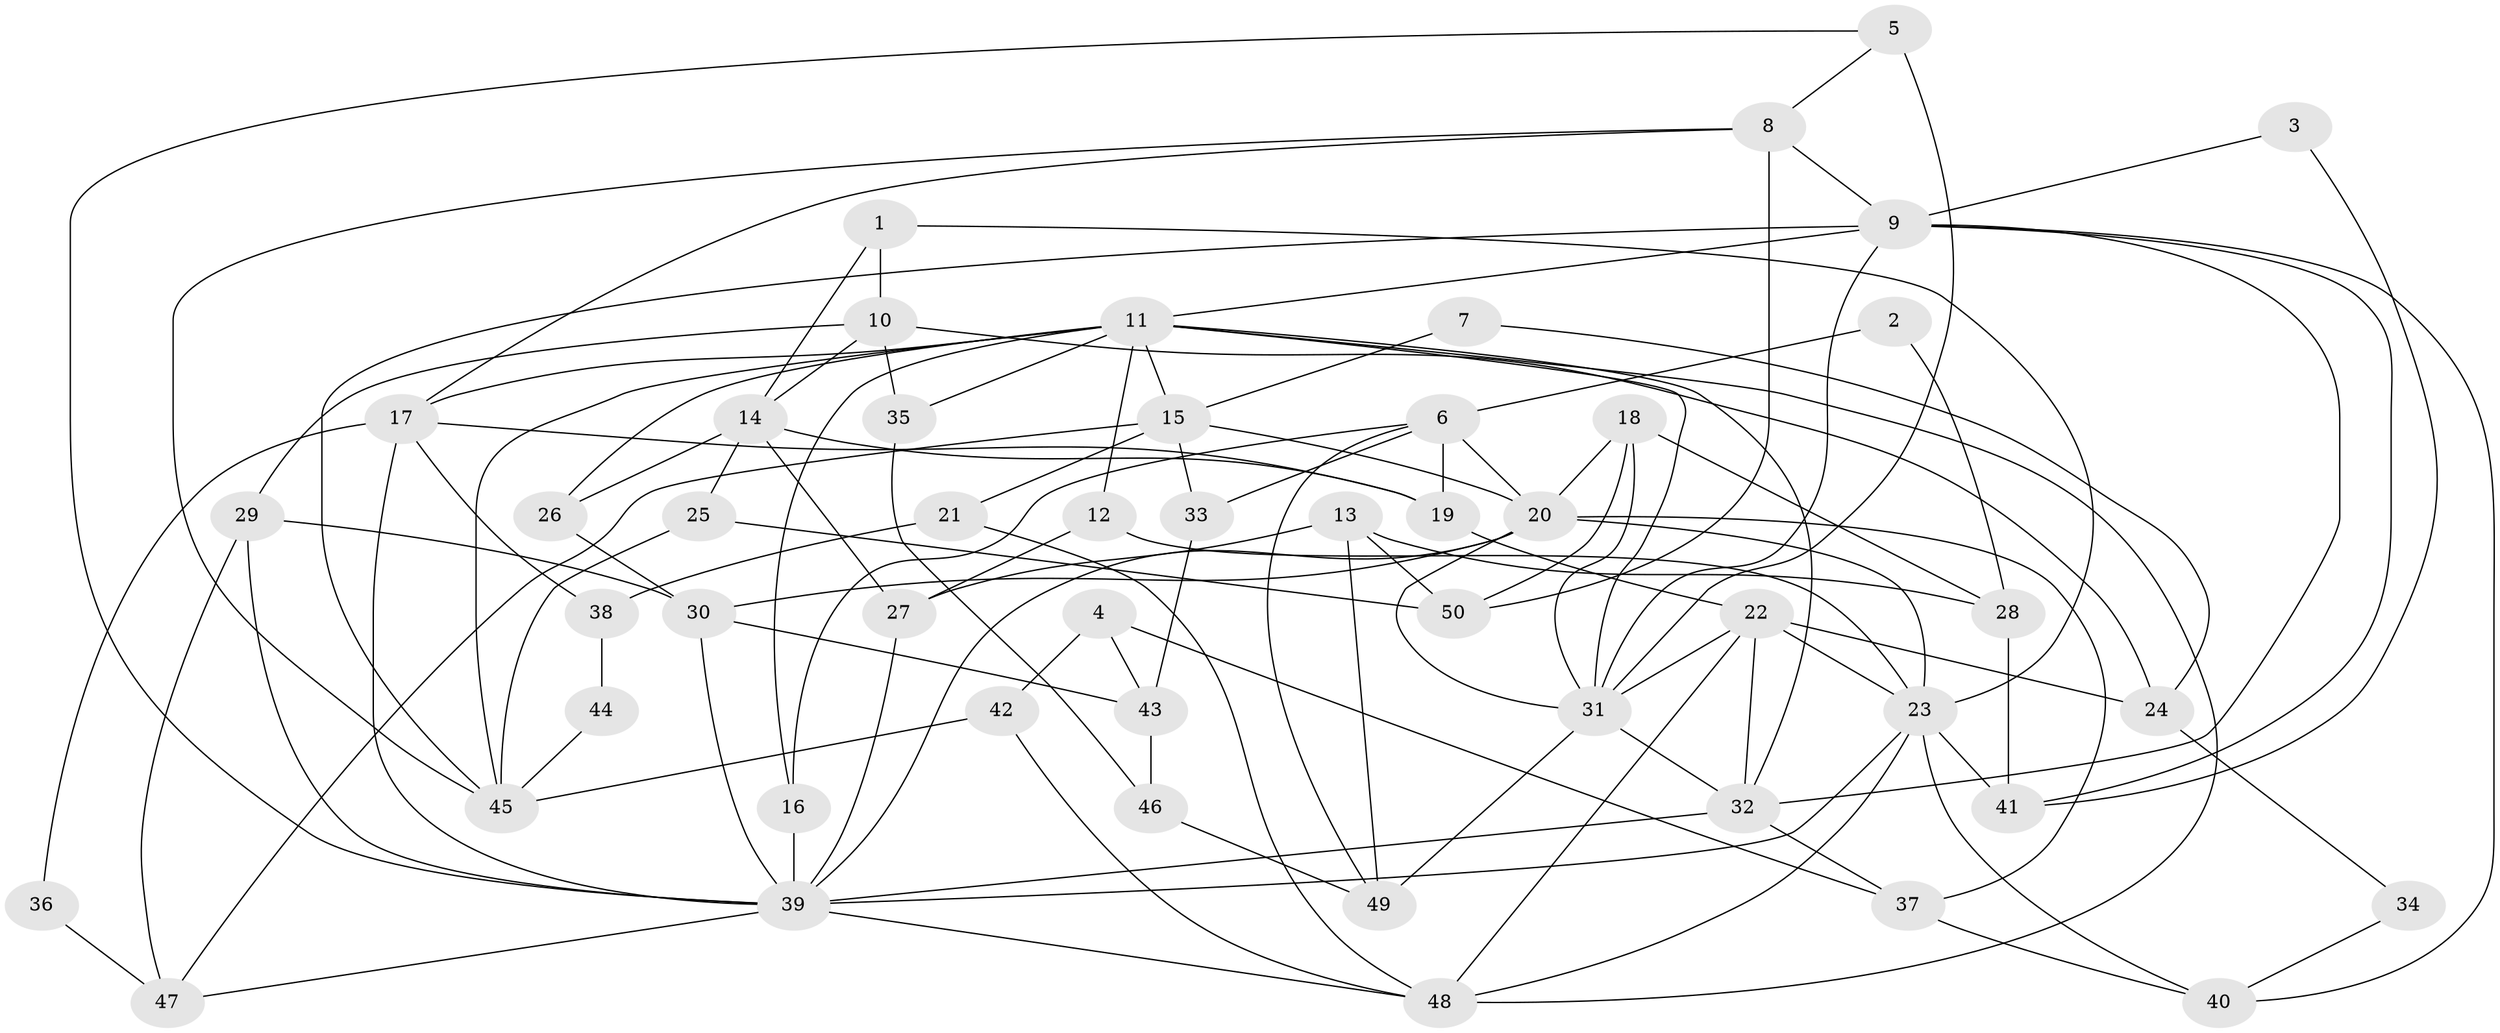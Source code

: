 // original degree distribution, {3: 0.30985915492957744, 2: 0.09859154929577464, 7: 0.028169014084507043, 5: 0.22535211267605634, 4: 0.2535211267605634, 6: 0.07042253521126761, 8: 0.014084507042253521}
// Generated by graph-tools (version 1.1) at 2025/50/03/04/25 22:50:51]
// undirected, 50 vertices, 112 edges
graph export_dot {
  node [color=gray90,style=filled];
  1;
  2;
  3;
  4;
  5;
  6;
  7;
  8;
  9;
  10;
  11;
  12;
  13;
  14;
  15;
  16;
  17;
  18;
  19;
  20;
  21;
  22;
  23;
  24;
  25;
  26;
  27;
  28;
  29;
  30;
  31;
  32;
  33;
  34;
  35;
  36;
  37;
  38;
  39;
  40;
  41;
  42;
  43;
  44;
  45;
  46;
  47;
  48;
  49;
  50;
  1 -- 10 [weight=1.0];
  1 -- 14 [weight=1.0];
  1 -- 23 [weight=1.0];
  2 -- 6 [weight=1.0];
  2 -- 28 [weight=1.0];
  3 -- 9 [weight=1.0];
  3 -- 41 [weight=1.0];
  4 -- 37 [weight=1.0];
  4 -- 42 [weight=1.0];
  4 -- 43 [weight=1.0];
  5 -- 8 [weight=1.0];
  5 -- 31 [weight=2.0];
  5 -- 39 [weight=1.0];
  6 -- 16 [weight=1.0];
  6 -- 19 [weight=1.0];
  6 -- 20 [weight=2.0];
  6 -- 33 [weight=1.0];
  6 -- 49 [weight=1.0];
  7 -- 15 [weight=1.0];
  7 -- 24 [weight=1.0];
  8 -- 9 [weight=1.0];
  8 -- 17 [weight=1.0];
  8 -- 45 [weight=1.0];
  8 -- 50 [weight=1.0];
  9 -- 11 [weight=1.0];
  9 -- 31 [weight=1.0];
  9 -- 32 [weight=1.0];
  9 -- 40 [weight=1.0];
  9 -- 41 [weight=1.0];
  9 -- 45 [weight=1.0];
  10 -- 14 [weight=1.0];
  10 -- 24 [weight=1.0];
  10 -- 29 [weight=1.0];
  10 -- 35 [weight=1.0];
  11 -- 12 [weight=1.0];
  11 -- 15 [weight=2.0];
  11 -- 16 [weight=1.0];
  11 -- 17 [weight=1.0];
  11 -- 26 [weight=1.0];
  11 -- 31 [weight=1.0];
  11 -- 32 [weight=1.0];
  11 -- 35 [weight=1.0];
  11 -- 45 [weight=1.0];
  11 -- 48 [weight=1.0];
  12 -- 23 [weight=1.0];
  12 -- 27 [weight=1.0];
  13 -- 27 [weight=1.0];
  13 -- 28 [weight=1.0];
  13 -- 49 [weight=1.0];
  13 -- 50 [weight=1.0];
  14 -- 19 [weight=1.0];
  14 -- 25 [weight=1.0];
  14 -- 26 [weight=1.0];
  14 -- 27 [weight=2.0];
  15 -- 20 [weight=1.0];
  15 -- 21 [weight=1.0];
  15 -- 33 [weight=1.0];
  15 -- 47 [weight=1.0];
  16 -- 39 [weight=2.0];
  17 -- 19 [weight=1.0];
  17 -- 36 [weight=1.0];
  17 -- 38 [weight=1.0];
  17 -- 39 [weight=1.0];
  18 -- 20 [weight=1.0];
  18 -- 28 [weight=1.0];
  18 -- 31 [weight=1.0];
  18 -- 50 [weight=1.0];
  19 -- 22 [weight=2.0];
  20 -- 23 [weight=1.0];
  20 -- 30 [weight=1.0];
  20 -- 31 [weight=1.0];
  20 -- 37 [weight=1.0];
  20 -- 39 [weight=2.0];
  21 -- 38 [weight=1.0];
  21 -- 48 [weight=1.0];
  22 -- 23 [weight=1.0];
  22 -- 24 [weight=1.0];
  22 -- 31 [weight=2.0];
  22 -- 32 [weight=1.0];
  22 -- 48 [weight=1.0];
  23 -- 39 [weight=1.0];
  23 -- 40 [weight=1.0];
  23 -- 41 [weight=1.0];
  23 -- 48 [weight=1.0];
  24 -- 34 [weight=1.0];
  25 -- 45 [weight=1.0];
  25 -- 50 [weight=1.0];
  26 -- 30 [weight=1.0];
  27 -- 39 [weight=1.0];
  28 -- 41 [weight=1.0];
  29 -- 30 [weight=1.0];
  29 -- 39 [weight=1.0];
  29 -- 47 [weight=1.0];
  30 -- 39 [weight=1.0];
  30 -- 43 [weight=1.0];
  31 -- 32 [weight=1.0];
  31 -- 49 [weight=2.0];
  32 -- 37 [weight=1.0];
  32 -- 39 [weight=1.0];
  33 -- 43 [weight=1.0];
  34 -- 40 [weight=1.0];
  35 -- 46 [weight=1.0];
  36 -- 47 [weight=1.0];
  37 -- 40 [weight=1.0];
  38 -- 44 [weight=1.0];
  39 -- 47 [weight=2.0];
  39 -- 48 [weight=1.0];
  42 -- 45 [weight=1.0];
  42 -- 48 [weight=1.0];
  43 -- 46 [weight=1.0];
  44 -- 45 [weight=1.0];
  46 -- 49 [weight=1.0];
}
